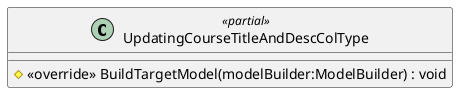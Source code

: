 @startuml
class UpdatingCourseTitleAndDescColType <<partial>> {
    # <<override>> BuildTargetModel(modelBuilder:ModelBuilder) : void
}
@enduml
